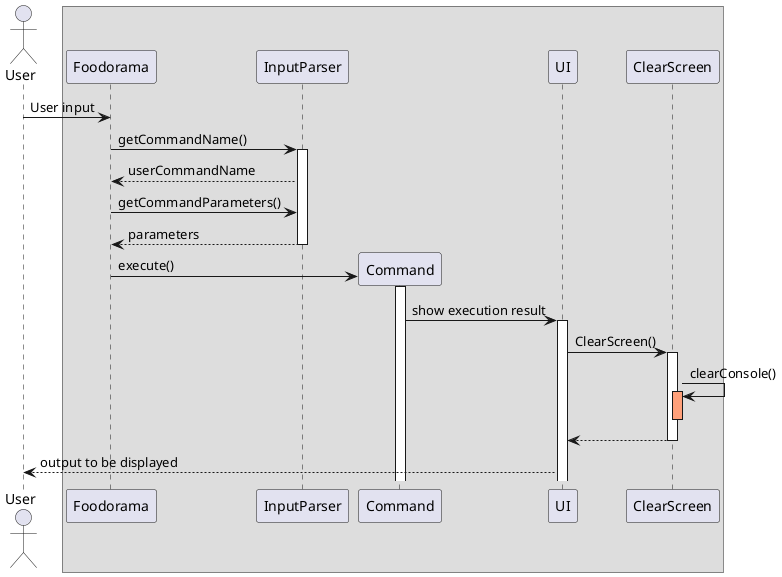 @startuml
'https://plantuml.com/sequence-diagram

actor User

Box
User-> Foodorama: User input
Foodorama -> InputParser: getCommandName()
activate InputParser
Foodorama <-- InputParser: userCommandName

Foodorama -> InputParser: getCommandParameters()

return parameters

create Command
Foodorama -> Command: execute()
activate Command
UI <- Command: show execution result
activate UI
UI -> ClearScreen: ClearScreen()
activate ClearScreen
ClearScreen -> ClearScreen : clearConsole()
activate ClearScreen#LightSalmon
deactivate ClearScreen#LightSalmon
return
User <-- UI: output to be displayed

@enduml